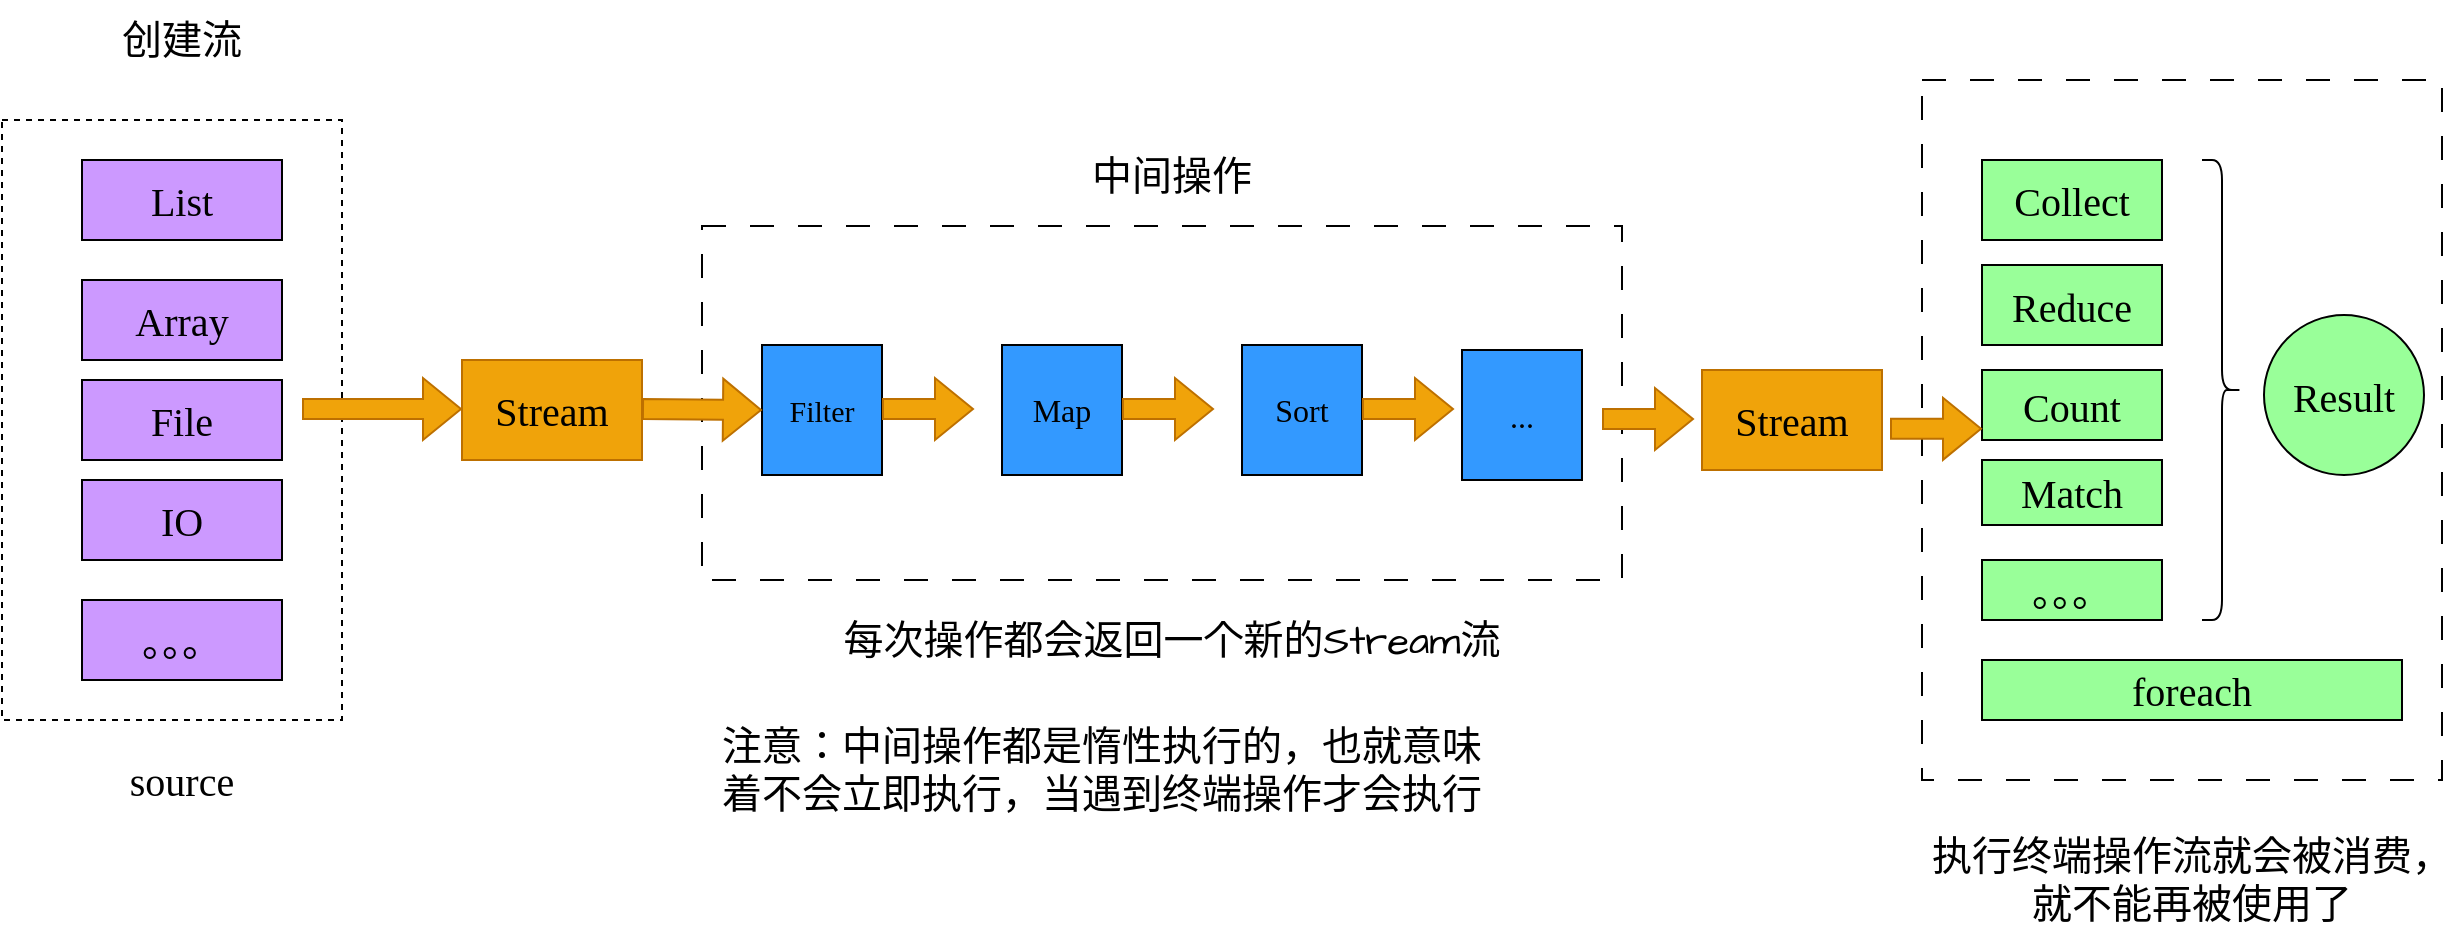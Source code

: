 <mxfile version="22.1.11" type="device">
  <diagram name="第 1 页" id="qF9Pe5ZfOmrh4KtvXhby">
    <mxGraphModel dx="934" dy="561" grid="1" gridSize="10" guides="1" tooltips="1" connect="1" arrows="1" fold="1" page="1" pageScale="1" pageWidth="827" pageHeight="1169" math="0" shadow="0">
      <root>
        <mxCell id="0" />
        <mxCell id="1" parent="0" />
        <mxCell id="4h4XhRXMx6jd6g4_2pdP-42" value="" style="rounded=0;whiteSpace=wrap;html=1;hachureGap=4;fontFamily=Architects Daughter;fontSource=https%3A%2F%2Ffonts.googleapis.com%2Fcss%3Ffamily%3DArchitects%2BDaughter;fontSize=20;dashed=1;dashPattern=12 12;" vertex="1" parent="1">
          <mxGeometry x="1030" y="80" width="260" height="350" as="geometry" />
        </mxCell>
        <mxCell id="4h4XhRXMx6jd6g4_2pdP-27" value="" style="rounded=0;whiteSpace=wrap;html=1;hachureGap=4;fontFamily=Architects Daughter;fontSource=https%3A%2F%2Ffonts.googleapis.com%2Fcss%3Ffamily%3DArchitects%2BDaughter;fontSize=20;labelBackgroundColor=none;dashed=1;dashPattern=12 12;" vertex="1" parent="1">
          <mxGeometry x="420" y="153" width="460" height="177" as="geometry" />
        </mxCell>
        <mxCell id="4h4XhRXMx6jd6g4_2pdP-10" value="" style="rounded=0;whiteSpace=wrap;html=1;hachureGap=4;fontFamily=Architects Daughter;fontSource=https%3A%2F%2Ffonts.googleapis.com%2Fcss%3Ffamily%3DArchitects%2BDaughter;fontSize=20;dashed=1;labelBackgroundColor=none;" vertex="1" parent="1">
          <mxGeometry x="70" y="100" width="170" height="300" as="geometry" />
        </mxCell>
        <mxCell id="4h4XhRXMx6jd6g4_2pdP-3" value="List" style="rounded=0;whiteSpace=wrap;html=1;hachureGap=4;fontFamily=Georgia;fontSize=20;labelBackgroundColor=none;fillColor=#CC99FF;" vertex="1" parent="1">
          <mxGeometry x="110" y="120" width="100" height="40" as="geometry" />
        </mxCell>
        <mxCell id="4h4XhRXMx6jd6g4_2pdP-6" value="Array" style="rounded=0;whiteSpace=wrap;html=1;hachureGap=4;fontFamily=Georgia;fontSize=20;labelBackgroundColor=none;fillColor=#CC99FF;" vertex="1" parent="1">
          <mxGeometry x="110" y="180" width="100" height="40" as="geometry" />
        </mxCell>
        <mxCell id="4h4XhRXMx6jd6g4_2pdP-7" value="File" style="rounded=0;whiteSpace=wrap;html=1;hachureGap=4;fontFamily=Georgia;fontSize=20;labelBackgroundColor=none;fillColor=#CC99FF;" vertex="1" parent="1">
          <mxGeometry x="110" y="230" width="100" height="40" as="geometry" />
        </mxCell>
        <mxCell id="4h4XhRXMx6jd6g4_2pdP-8" value="IO" style="rounded=0;whiteSpace=wrap;html=1;hachureGap=4;fontFamily=Georgia;fontSize=20;labelBackgroundColor=none;fillColor=#CC99FF;" vertex="1" parent="1">
          <mxGeometry x="110" y="280" width="100" height="40" as="geometry" />
        </mxCell>
        <mxCell id="4h4XhRXMx6jd6g4_2pdP-9" value="。。。" style="rounded=0;whiteSpace=wrap;html=1;hachureGap=4;fontFamily=Georgia;fontSize=20;align=center;labelBackgroundColor=none;fillColor=#CC99FF;" vertex="1" parent="1">
          <mxGeometry x="110" y="340" width="100" height="40" as="geometry" />
        </mxCell>
        <mxCell id="4h4XhRXMx6jd6g4_2pdP-11" value="Stream" style="rounded=0;whiteSpace=wrap;html=1;hachureGap=4;fontFamily=Georgia;fontSize=20;labelBackgroundColor=none;fillColor=#f0a30a;fontColor=#000000;strokeColor=#BD7000;" vertex="1" parent="1">
          <mxGeometry x="300" y="220" width="90" height="50" as="geometry" />
        </mxCell>
        <mxCell id="4h4XhRXMx6jd6g4_2pdP-12" value="" style="shape=flexArrow;endArrow=classic;html=1;rounded=0;hachureGap=4;fontFamily=Architects Daughter;fontSource=https%3A%2F%2Ffonts.googleapis.com%2Fcss%3Ffamily%3DArchitects%2BDaughter;fontSize=16;labelBackgroundColor=none;fontColor=default;fillColor=#f0a30a;strokeColor=#BD7000;" edge="1" parent="1">
          <mxGeometry width="50" height="50" relative="1" as="geometry">
            <mxPoint x="220" y="244.5" as="sourcePoint" />
            <mxPoint x="300" y="244.5" as="targetPoint" />
          </mxGeometry>
        </mxCell>
        <mxCell id="4h4XhRXMx6jd6g4_2pdP-14" value="创建流" style="text;html=1;strokeColor=none;fillColor=none;align=center;verticalAlign=middle;whiteSpace=wrap;rounded=0;fontSize=20;fontFamily=Architects Daughter;labelBackgroundColor=none;" vertex="1" parent="1">
          <mxGeometry x="95" y="40" width="130" height="40" as="geometry" />
        </mxCell>
        <mxCell id="4h4XhRXMx6jd6g4_2pdP-15" value="source" style="text;html=1;strokeColor=none;fillColor=none;align=center;verticalAlign=middle;whiteSpace=wrap;rounded=0;fontSize=20;fontFamily=Georgia;labelBackgroundColor=none;" vertex="1" parent="1">
          <mxGeometry x="95" y="410" width="130" height="40" as="geometry" />
        </mxCell>
        <mxCell id="4h4XhRXMx6jd6g4_2pdP-16" value="Filter" style="rounded=0;whiteSpace=wrap;html=1;hachureGap=4;fontFamily=Georgia;fontSize=15;labelBackgroundColor=none;fillColor=#3399FF;" vertex="1" parent="1">
          <mxGeometry x="450" y="212.5" width="60" height="65" as="geometry" />
        </mxCell>
        <mxCell id="4h4XhRXMx6jd6g4_2pdP-17" value="Map" style="rounded=0;whiteSpace=wrap;html=1;hachureGap=4;fontFamily=Georgia;fontSize=16;labelBackgroundColor=none;fillColor=#3399FF;" vertex="1" parent="1">
          <mxGeometry x="570" y="212.5" width="60" height="65" as="geometry" />
        </mxCell>
        <mxCell id="4h4XhRXMx6jd6g4_2pdP-18" value="Sort" style="rounded=0;whiteSpace=wrap;html=1;hachureGap=4;fontFamily=Georgia;fontSize=16;labelBackgroundColor=none;fillColor=#3399FF;" vertex="1" parent="1">
          <mxGeometry x="690" y="212.5" width="60" height="65" as="geometry" />
        </mxCell>
        <mxCell id="4h4XhRXMx6jd6g4_2pdP-20" value="..." style="rounded=0;whiteSpace=wrap;html=1;hachureGap=4;fontFamily=Georgia;fontSize=16;labelBackgroundColor=none;fillColor=#3399FF;" vertex="1" parent="1">
          <mxGeometry x="800" y="215" width="60" height="65" as="geometry" />
        </mxCell>
        <mxCell id="4h4XhRXMx6jd6g4_2pdP-21" value="" style="shape=flexArrow;endArrow=classic;html=1;rounded=0;hachureGap=4;fontFamily=Architects Daughter;fontSource=https%3A%2F%2Ffonts.googleapis.com%2Fcss%3Ffamily%3DArchitects%2BDaughter;fontSize=16;entryX=0;entryY=0.5;entryDx=0;entryDy=0;labelBackgroundColor=none;fontColor=default;fillColor=#f0a30a;strokeColor=#BD7000;" edge="1" parent="1" target="4h4XhRXMx6jd6g4_2pdP-16">
          <mxGeometry width="50" height="50" relative="1" as="geometry">
            <mxPoint x="390" y="244.5" as="sourcePoint" />
            <mxPoint x="430" y="244.5" as="targetPoint" />
          </mxGeometry>
        </mxCell>
        <mxCell id="4h4XhRXMx6jd6g4_2pdP-23" value="" style="shape=flexArrow;endArrow=classic;html=1;rounded=0;hachureGap=4;fontFamily=Architects Daughter;fontSource=https%3A%2F%2Ffonts.googleapis.com%2Fcss%3Ffamily%3DArchitects%2BDaughter;fontSize=16;labelBackgroundColor=none;fontColor=default;fillColor=#f0a30a;strokeColor=#BD7000;" edge="1" parent="1">
          <mxGeometry width="50" height="50" relative="1" as="geometry">
            <mxPoint x="510" y="244.5" as="sourcePoint" />
            <mxPoint x="556" y="244.5" as="targetPoint" />
          </mxGeometry>
        </mxCell>
        <mxCell id="4h4XhRXMx6jd6g4_2pdP-25" value="" style="shape=flexArrow;endArrow=classic;html=1;rounded=0;hachureGap=4;fontFamily=Architects Daughter;fontSource=https%3A%2F%2Ffonts.googleapis.com%2Fcss%3Ffamily%3DArchitects%2BDaughter;fontSize=16;labelBackgroundColor=none;fontColor=default;fillColor=#f0a30a;strokeColor=#BD7000;" edge="1" parent="1">
          <mxGeometry width="50" height="50" relative="1" as="geometry">
            <mxPoint x="630" y="244.5" as="sourcePoint" />
            <mxPoint x="676" y="244.5" as="targetPoint" />
          </mxGeometry>
        </mxCell>
        <mxCell id="4h4XhRXMx6jd6g4_2pdP-26" value="" style="shape=flexArrow;endArrow=classic;html=1;rounded=0;hachureGap=4;fontFamily=Architects Daughter;fontSource=https%3A%2F%2Ffonts.googleapis.com%2Fcss%3Ffamily%3DArchitects%2BDaughter;fontSize=16;labelBackgroundColor=none;fontColor=default;fillColor=#f0a30a;strokeColor=#BD7000;" edge="1" parent="1">
          <mxGeometry width="50" height="50" relative="1" as="geometry">
            <mxPoint x="750" y="244.5" as="sourcePoint" />
            <mxPoint x="796" y="244.5" as="targetPoint" />
          </mxGeometry>
        </mxCell>
        <mxCell id="4h4XhRXMx6jd6g4_2pdP-28" value="中间操作" style="text;html=1;strokeColor=none;fillColor=none;align=center;verticalAlign=middle;whiteSpace=wrap;rounded=0;fontSize=20;fontFamily=Architects Daughter;" vertex="1" parent="1">
          <mxGeometry x="560" y="103" width="190" height="50" as="geometry" />
        </mxCell>
        <mxCell id="4h4XhRXMx6jd6g4_2pdP-29" value="每次操作都会返回一个新的Stream流" style="text;html=1;strokeColor=none;fillColor=none;align=center;verticalAlign=middle;whiteSpace=wrap;rounded=0;fontSize=20;fontFamily=Architects Daughter;" vertex="1" parent="1">
          <mxGeometry x="470" y="335" width="370" height="50" as="geometry" />
        </mxCell>
        <mxCell id="4h4XhRXMx6jd6g4_2pdP-30" value="注意：中间操作都是惰性执行的，也就意味着不会立即执行，当遇到终端操作才会执行" style="text;html=1;strokeColor=none;fillColor=none;align=center;verticalAlign=middle;whiteSpace=wrap;rounded=0;fontSize=20;fontFamily=Architects Daughter;" vertex="1" parent="1">
          <mxGeometry x="420" y="385" width="400" height="80" as="geometry" />
        </mxCell>
        <mxCell id="4h4XhRXMx6jd6g4_2pdP-31" value="Stream" style="rounded=0;whiteSpace=wrap;html=1;hachureGap=4;fontFamily=Georgia;fontSize=20;labelBackgroundColor=none;fillColor=#f0a30a;fontColor=#000000;strokeColor=#BD7000;" vertex="1" parent="1">
          <mxGeometry x="920" y="225" width="90" height="50" as="geometry" />
        </mxCell>
        <mxCell id="4h4XhRXMx6jd6g4_2pdP-33" value="" style="shape=flexArrow;endArrow=classic;html=1;rounded=0;hachureGap=4;fontFamily=Architects Daughter;fontSource=https%3A%2F%2Ffonts.googleapis.com%2Fcss%3Ffamily%3DArchitects%2BDaughter;fontSize=16;labelBackgroundColor=none;fontColor=default;fillColor=#f0a30a;strokeColor=#BD7000;" edge="1" parent="1">
          <mxGeometry width="50" height="50" relative="1" as="geometry">
            <mxPoint x="870" y="249.5" as="sourcePoint" />
            <mxPoint x="916" y="249.5" as="targetPoint" />
          </mxGeometry>
        </mxCell>
        <mxCell id="4h4XhRXMx6jd6g4_2pdP-34" value="Collect" style="rounded=0;whiteSpace=wrap;html=1;hachureGap=4;fontFamily=Georgia;fontSize=20;fillColor=#99FF99;" vertex="1" parent="1">
          <mxGeometry x="1060" y="120" width="90" height="40" as="geometry" />
        </mxCell>
        <mxCell id="4h4XhRXMx6jd6g4_2pdP-35" value="Reduce" style="rounded=0;whiteSpace=wrap;html=1;hachureGap=4;fontFamily=Georgia;fontSize=20;fillColor=#99FF99;" vertex="1" parent="1">
          <mxGeometry x="1060" y="172.5" width="90" height="40" as="geometry" />
        </mxCell>
        <mxCell id="4h4XhRXMx6jd6g4_2pdP-36" value="Count" style="rounded=0;whiteSpace=wrap;html=1;hachureGap=4;fontFamily=Georgia;fontSize=20;fillColor=#99FF99;" vertex="1" parent="1">
          <mxGeometry x="1060" y="225" width="90" height="35" as="geometry" />
        </mxCell>
        <mxCell id="4h4XhRXMx6jd6g4_2pdP-37" value="Match" style="rounded=0;whiteSpace=wrap;html=1;hachureGap=4;fontFamily=Georgia;fontSize=20;fillColor=#99FF99;" vertex="1" parent="1">
          <mxGeometry x="1060" y="270" width="90" height="32.5" as="geometry" />
        </mxCell>
        <mxCell id="4h4XhRXMx6jd6g4_2pdP-38" value="。。。" style="rounded=0;whiteSpace=wrap;html=1;hachureGap=4;fontFamily=Georgia;fontSize=20;fillColor=#99FF99;" vertex="1" parent="1">
          <mxGeometry x="1060" y="320" width="90" height="30" as="geometry" />
        </mxCell>
        <mxCell id="4h4XhRXMx6jd6g4_2pdP-39" value="" style="shape=curlyBracket;whiteSpace=wrap;html=1;rounded=1;flipH=1;labelPosition=right;verticalLabelPosition=middle;align=left;verticalAlign=middle;hachureGap=4;fontFamily=Architects Daughter;fontSource=https%3A%2F%2Ffonts.googleapis.com%2Fcss%3Ffamily%3DArchitects%2BDaughter;fontSize=20;" vertex="1" parent="1">
          <mxGeometry x="1170" y="120" width="20" height="230" as="geometry" />
        </mxCell>
        <mxCell id="4h4XhRXMx6jd6g4_2pdP-40" value="Result" style="ellipse;whiteSpace=wrap;html=1;aspect=fixed;hachureGap=4;fontFamily=Georgia;fontSize=20;fillColor=#99FF99;" vertex="1" parent="1">
          <mxGeometry x="1201" y="197.5" width="80" height="80" as="geometry" />
        </mxCell>
        <mxCell id="4h4XhRXMx6jd6g4_2pdP-41" value="foreach" style="rounded=0;whiteSpace=wrap;html=1;hachureGap=4;fontFamily=Georgia;fontSize=20;fillColor=#99FF99;" vertex="1" parent="1">
          <mxGeometry x="1060" y="370" width="210" height="30" as="geometry" />
        </mxCell>
        <mxCell id="4h4XhRXMx6jd6g4_2pdP-43" value="执行终端操作流就会被消费，就不能再被使用了" style="text;html=1;strokeColor=none;fillColor=none;align=center;verticalAlign=middle;whiteSpace=wrap;rounded=0;fontSize=20;fontFamily=Architects Daughter;" vertex="1" parent="1">
          <mxGeometry x="1030" y="450" width="270" height="60" as="geometry" />
        </mxCell>
        <mxCell id="4h4XhRXMx6jd6g4_2pdP-50" value="" style="shape=flexArrow;endArrow=classic;html=1;rounded=0;hachureGap=4;fontFamily=Architects Daughter;fontSource=https%3A%2F%2Ffonts.googleapis.com%2Fcss%3Ffamily%3DArchitects%2BDaughter;fontSize=16;labelBackgroundColor=none;fontColor=default;fillColor=#f0a30a;strokeColor=#BD7000;" edge="1" parent="1">
          <mxGeometry width="50" height="50" relative="1" as="geometry">
            <mxPoint x="1014" y="254.41" as="sourcePoint" />
            <mxPoint x="1060" y="254.41" as="targetPoint" />
          </mxGeometry>
        </mxCell>
      </root>
    </mxGraphModel>
  </diagram>
</mxfile>
